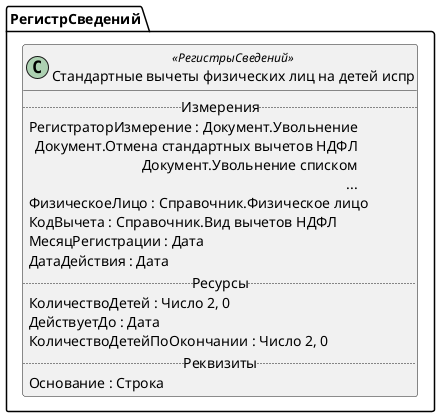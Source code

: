﻿@startuml СтандартныеВычетыНаДетейНДФЛИспр
'!include templates.wsd
'..\include templates.wsd
class РегистрСведений.СтандартныеВычетыНаДетейНДФЛИспр as "Стандартные вычеты физических лиц на детей испр" <<РегистрыСведений>>
{
..Измерения..
РегистраторИзмерение : Документ.Увольнение\rДокумент.Отмена стандартных вычетов НДФЛ\rДокумент.Увольнение списком\r...
ФизическоеЛицо : Справочник.Физическое лицо
КодВычета : Справочник.Вид вычетов НДФЛ
МесяцРегистрации : Дата
ДатаДействия : Дата
..Ресурсы..
КоличествоДетей : Число 2, 0
ДействуетДо : Дата
КоличествоДетейПоОкончании : Число 2, 0
..Реквизиты..
Основание : Строка
}
@enduml
